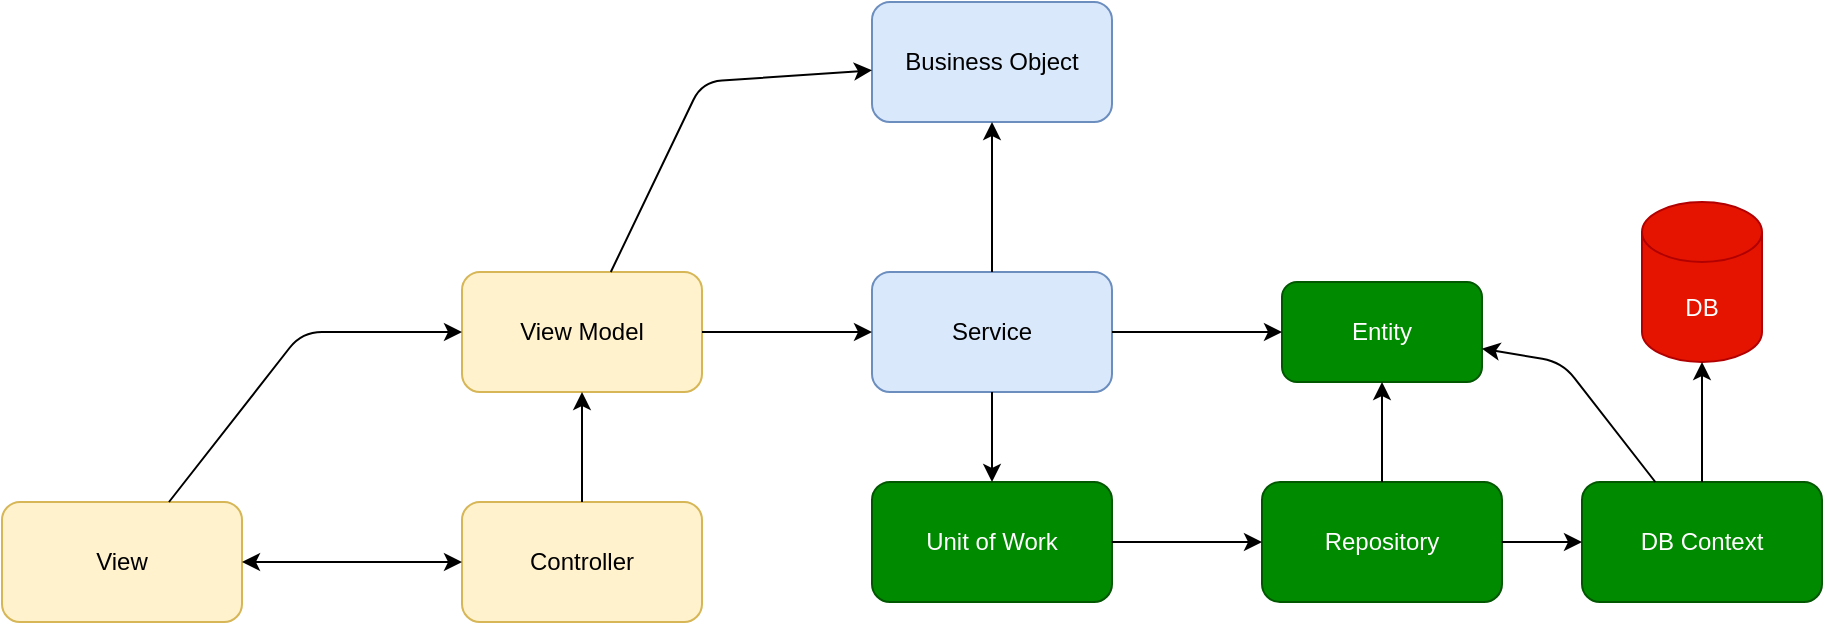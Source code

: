 <mxfile version="14.2.7" type="device"><diagram id="yQpg-FX4hHz3zQ2lQW-8" name="Page-1"><mxGraphModel dx="2272" dy="743" grid="1" gridSize="10" guides="1" tooltips="1" connect="1" arrows="1" fold="1" page="1" pageScale="1" pageWidth="850" pageHeight="1100" math="0" shadow="0"><root><mxCell id="0"/><mxCell id="1" parent="0"/><mxCell id="yWlnE_BJ3afUkb1wp2Gs-1" value="DB" style="shape=cylinder3;whiteSpace=wrap;html=1;boundedLbl=1;backgroundOutline=1;size=15;fillColor=#e51400;strokeColor=#B20000;fontColor=#ffffff;" parent="1" vertex="1"><mxGeometry x="690" y="210" width="60" height="80" as="geometry"/></mxCell><mxCell id="yWlnE_BJ3afUkb1wp2Gs-2" value="View" style="rounded=1;whiteSpace=wrap;html=1;fillColor=#fff2cc;strokeColor=#d6b656;" parent="1" vertex="1"><mxGeometry x="-130" y="360" width="120" height="60" as="geometry"/></mxCell><mxCell id="yWlnE_BJ3afUkb1wp2Gs-3" value="View Model" style="rounded=1;whiteSpace=wrap;html=1;fillColor=#fff2cc;strokeColor=#d6b656;" parent="1" vertex="1"><mxGeometry x="100" y="245" width="120" height="60" as="geometry"/></mxCell><mxCell id="yWlnE_BJ3afUkb1wp2Gs-4" value="Repository" style="rounded=1;whiteSpace=wrap;html=1;fillColor=#008a00;strokeColor=#005700;fontColor=#ffffff;" parent="1" vertex="1"><mxGeometry x="500" y="350" width="120" height="60" as="geometry"/></mxCell><mxCell id="yWlnE_BJ3afUkb1wp2Gs-5" value="Service" style="rounded=1;whiteSpace=wrap;html=1;fillColor=#dae8fc;strokeColor=#6c8ebf;" parent="1" vertex="1"><mxGeometry x="305" y="245" width="120" height="60" as="geometry"/></mxCell><mxCell id="yWlnE_BJ3afUkb1wp2Gs-6" value="Business Object" style="rounded=1;whiteSpace=wrap;html=1;fillColor=#dae8fc;strokeColor=#6c8ebf;" parent="1" vertex="1"><mxGeometry x="305" y="110" width="120" height="60" as="geometry"/></mxCell><mxCell id="yWlnE_BJ3afUkb1wp2Gs-7" value="DB Context" style="rounded=1;whiteSpace=wrap;html=1;fillColor=#008a00;strokeColor=#005700;fontColor=#ffffff;" parent="1" vertex="1"><mxGeometry x="660" y="350" width="120" height="60" as="geometry"/></mxCell><mxCell id="yWlnE_BJ3afUkb1wp2Gs-8" value="Entity" style="rounded=1;whiteSpace=wrap;html=1;fillColor=#008a00;strokeColor=#005700;fontColor=#ffffff;" parent="1" vertex="1"><mxGeometry x="510" y="250" width="100" height="50" as="geometry"/></mxCell><mxCell id="yWlnE_BJ3afUkb1wp2Gs-9" value="Unit of Work" style="rounded=1;whiteSpace=wrap;html=1;fillColor=#008a00;strokeColor=#005700;fontColor=#ffffff;" parent="1" vertex="1"><mxGeometry x="305" y="350" width="120" height="60" as="geometry"/></mxCell><mxCell id="yWlnE_BJ3afUkb1wp2Gs-10" value="Controller" style="rounded=1;whiteSpace=wrap;html=1;fillColor=#fff2cc;strokeColor=#d6b656;" parent="1" vertex="1"><mxGeometry x="100" y="360" width="120" height="60" as="geometry"/></mxCell><mxCell id="yWlnE_BJ3afUkb1wp2Gs-11" value="" style="endArrow=classic;html=1;" parent="1" source="yWlnE_BJ3afUkb1wp2Gs-2" target="yWlnE_BJ3afUkb1wp2Gs-3" edge="1"><mxGeometry width="50" height="50" relative="1" as="geometry"><mxPoint x="-20" y="320" as="sourcePoint"/><mxPoint x="30" y="270" as="targetPoint"/><Array as="points"><mxPoint x="20" y="275"/></Array></mxGeometry></mxCell><mxCell id="yWlnE_BJ3afUkb1wp2Gs-12" value="" style="endArrow=classic;startArrow=classic;html=1;" parent="1" source="yWlnE_BJ3afUkb1wp2Gs-10" target="yWlnE_BJ3afUkb1wp2Gs-2" edge="1"><mxGeometry width="50" height="50" relative="1" as="geometry"><mxPoint x="-80" y="510" as="sourcePoint"/><mxPoint x="-30" y="460" as="targetPoint"/></mxGeometry></mxCell><mxCell id="yWlnE_BJ3afUkb1wp2Gs-13" value="" style="endArrow=classic;html=1;" parent="1" source="yWlnE_BJ3afUkb1wp2Gs-10" target="yWlnE_BJ3afUkb1wp2Gs-3" edge="1"><mxGeometry width="50" height="50" relative="1" as="geometry"><mxPoint x="90" y="410" as="sourcePoint"/><mxPoint x="140" y="360" as="targetPoint"/></mxGeometry></mxCell><mxCell id="yWlnE_BJ3afUkb1wp2Gs-14" value="" style="endArrow=classic;html=1;" parent="1" source="yWlnE_BJ3afUkb1wp2Gs-3" target="yWlnE_BJ3afUkb1wp2Gs-6" edge="1"><mxGeometry width="50" height="50" relative="1" as="geometry"><mxPoint x="200" y="380" as="sourcePoint"/><mxPoint x="250" y="330" as="targetPoint"/><Array as="points"><mxPoint x="220" y="150"/></Array></mxGeometry></mxCell><mxCell id="yWlnE_BJ3afUkb1wp2Gs-15" value="" style="endArrow=classic;html=1;" parent="1" source="yWlnE_BJ3afUkb1wp2Gs-3" target="yWlnE_BJ3afUkb1wp2Gs-5" edge="1"><mxGeometry width="50" height="50" relative="1" as="geometry"><mxPoint x="160" y="350" as="sourcePoint"/><mxPoint x="210" y="300" as="targetPoint"/></mxGeometry></mxCell><mxCell id="yWlnE_BJ3afUkb1wp2Gs-16" value="" style="endArrow=classic;html=1;" parent="1" source="yWlnE_BJ3afUkb1wp2Gs-5" target="yWlnE_BJ3afUkb1wp2Gs-6" edge="1"><mxGeometry width="50" height="50" relative="1" as="geometry"><mxPoint x="420" y="200" as="sourcePoint"/><mxPoint x="470" y="150" as="targetPoint"/></mxGeometry></mxCell><mxCell id="yWlnE_BJ3afUkb1wp2Gs-17" value="" style="endArrow=classic;html=1;" parent="1" source="yWlnE_BJ3afUkb1wp2Gs-5" target="yWlnE_BJ3afUkb1wp2Gs-8" edge="1"><mxGeometry width="50" height="50" relative="1" as="geometry"><mxPoint x="440" y="350" as="sourcePoint"/><mxPoint x="490" y="300" as="targetPoint"/></mxGeometry></mxCell><mxCell id="yWlnE_BJ3afUkb1wp2Gs-18" value="" style="endArrow=classic;html=1;" parent="1" source="yWlnE_BJ3afUkb1wp2Gs-5" target="yWlnE_BJ3afUkb1wp2Gs-9" edge="1"><mxGeometry width="50" height="50" relative="1" as="geometry"><mxPoint x="330" y="390" as="sourcePoint"/><mxPoint x="380" y="340" as="targetPoint"/></mxGeometry></mxCell><mxCell id="yWlnE_BJ3afUkb1wp2Gs-19" value="" style="endArrow=classic;html=1;" parent="1" source="yWlnE_BJ3afUkb1wp2Gs-9" target="yWlnE_BJ3afUkb1wp2Gs-4" edge="1"><mxGeometry width="50" height="50" relative="1" as="geometry"><mxPoint x="430" y="490" as="sourcePoint"/><mxPoint x="480" y="440" as="targetPoint"/></mxGeometry></mxCell><mxCell id="yWlnE_BJ3afUkb1wp2Gs-20" value="" style="endArrow=classic;html=1;" parent="1" source="yWlnE_BJ3afUkb1wp2Gs-4" target="yWlnE_BJ3afUkb1wp2Gs-8" edge="1"><mxGeometry width="50" height="50" relative="1" as="geometry"><mxPoint x="530" y="400" as="sourcePoint"/><mxPoint x="580" y="350" as="targetPoint"/></mxGeometry></mxCell><mxCell id="yWlnE_BJ3afUkb1wp2Gs-21" value="" style="endArrow=classic;html=1;" parent="1" source="yWlnE_BJ3afUkb1wp2Gs-4" target="yWlnE_BJ3afUkb1wp2Gs-7" edge="1"><mxGeometry width="50" height="50" relative="1" as="geometry"><mxPoint x="620" y="420" as="sourcePoint"/><mxPoint x="670" y="370" as="targetPoint"/></mxGeometry></mxCell><mxCell id="yWlnE_BJ3afUkb1wp2Gs-22" value="" style="endArrow=classic;html=1;" parent="1" source="yWlnE_BJ3afUkb1wp2Gs-7" target="yWlnE_BJ3afUkb1wp2Gs-8" edge="1"><mxGeometry width="50" height="50" relative="1" as="geometry"><mxPoint x="630" y="350" as="sourcePoint"/><mxPoint x="680" y="300" as="targetPoint"/><Array as="points"><mxPoint x="650" y="290"/></Array></mxGeometry></mxCell><mxCell id="yWlnE_BJ3afUkb1wp2Gs-23" value="" style="endArrow=classic;html=1;" parent="1" source="yWlnE_BJ3afUkb1wp2Gs-7" target="yWlnE_BJ3afUkb1wp2Gs-1" edge="1"><mxGeometry width="50" height="50" relative="1" as="geometry"><mxPoint x="560" y="240" as="sourcePoint"/><mxPoint x="610" y="190" as="targetPoint"/></mxGeometry></mxCell></root></mxGraphModel></diagram></mxfile>
